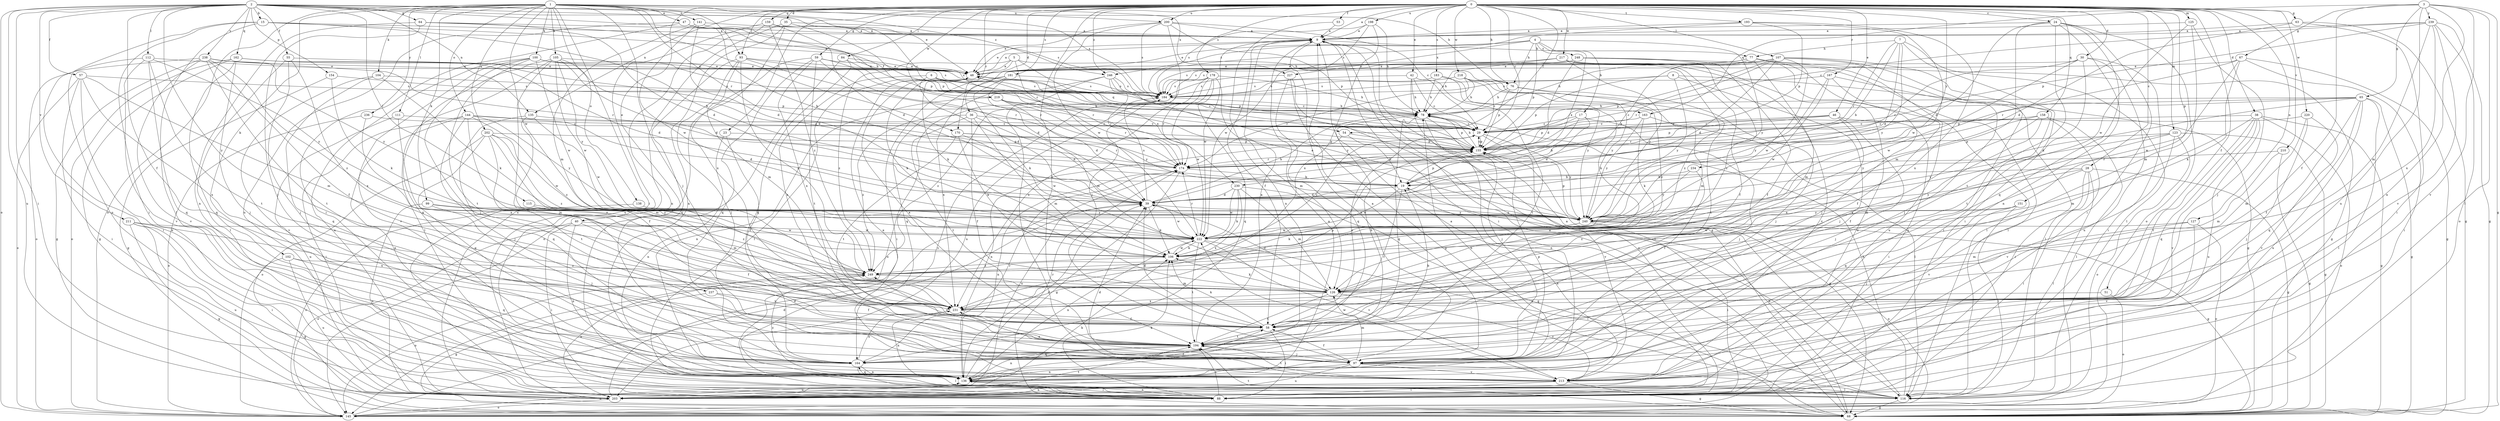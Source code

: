 strict digraph  {
0;
1;
2;
3;
4;
5;
6;
7;
8;
9;
15;
17;
19;
23;
24;
28;
29;
30;
35;
36;
38;
39;
40;
42;
46;
47;
48;
51;
53;
54;
55;
57;
58;
59;
63;
64;
65;
67;
68;
76;
77;
78;
84;
88;
93;
97;
99;
100;
102;
104;
105;
106;
107;
111;
112;
115;
116;
123;
125;
126;
127;
135;
136;
138;
141;
144;
145;
151;
154;
155;
158;
159;
162;
163;
164;
167;
170;
174;
178;
181;
183;
184;
193;
194;
198;
200;
202;
203;
210;
211;
213;
217;
218;
219;
220;
222;
227;
230;
231;
234;
236;
237;
238;
239;
240;
246;
248;
249;
0 -> 9  [label=a];
0 -> 23  [label=c];
0 -> 24  [label=c];
0 -> 28  [label=c];
0 -> 29  [label=c];
0 -> 30  [label=d];
0 -> 35  [label=d];
0 -> 36  [label=d];
0 -> 38  [label=d];
0 -> 40  [label=e];
0 -> 42  [label=e];
0 -> 46  [label=e];
0 -> 51  [label=f];
0 -> 53  [label=f];
0 -> 54  [label=f];
0 -> 59  [label=g];
0 -> 63  [label=g];
0 -> 76  [label=h];
0 -> 84  [label=i];
0 -> 93  [label=j];
0 -> 107  [label=l];
0 -> 123  [label=m];
0 -> 125  [label=m];
0 -> 127  [label=n];
0 -> 135  [label=n];
0 -> 151  [label=p];
0 -> 158  [label=q];
0 -> 159  [label=q];
0 -> 167  [label=r];
0 -> 170  [label=r];
0 -> 178  [label=s];
0 -> 181  [label=s];
0 -> 183  [label=s];
0 -> 193  [label=t];
0 -> 194  [label=t];
0 -> 198  [label=u];
0 -> 200  [label=u];
0 -> 210  [label=v];
0 -> 217  [label=w];
0 -> 218  [label=w];
0 -> 219  [label=w];
0 -> 220  [label=w];
0 -> 234  [label=y];
0 -> 246  [label=z];
1 -> 47  [label=e];
1 -> 88  [label=i];
1 -> 93  [label=j];
1 -> 97  [label=j];
1 -> 99  [label=k];
1 -> 100  [label=k];
1 -> 102  [label=k];
1 -> 104  [label=k];
1 -> 105  [label=k];
1 -> 111  [label=l];
1 -> 138  [label=o];
1 -> 141  [label=o];
1 -> 144  [label=o];
1 -> 145  [label=o];
1 -> 170  [label=r];
1 -> 174  [label=r];
1 -> 184  [label=s];
1 -> 200  [label=u];
1 -> 202  [label=u];
1 -> 222  [label=w];
1 -> 227  [label=x];
1 -> 236  [label=y];
2 -> 15  [label=b];
2 -> 29  [label=c];
2 -> 48  [label=e];
2 -> 54  [label=f];
2 -> 55  [label=f];
2 -> 57  [label=f];
2 -> 58  [label=f];
2 -> 64  [label=g];
2 -> 76  [label=h];
2 -> 88  [label=i];
2 -> 112  [label=l];
2 -> 115  [label=l];
2 -> 135  [label=n];
2 -> 145  [label=o];
2 -> 154  [label=p];
2 -> 162  [label=q];
2 -> 203  [label=u];
2 -> 211  [label=v];
2 -> 237  [label=y];
2 -> 238  [label=y];
2 -> 246  [label=z];
3 -> 58  [label=f];
3 -> 65  [label=g];
3 -> 67  [label=g];
3 -> 68  [label=g];
3 -> 116  [label=l];
3 -> 136  [label=n];
3 -> 163  [label=q];
3 -> 203  [label=u];
3 -> 213  [label=v];
3 -> 239  [label=y];
4 -> 17  [label=b];
4 -> 48  [label=e];
4 -> 76  [label=h];
4 -> 155  [label=p];
4 -> 227  [label=x];
4 -> 230  [label=x];
4 -> 240  [label=y];
4 -> 246  [label=z];
4 -> 248  [label=z];
5 -> 48  [label=e];
5 -> 76  [label=h];
5 -> 106  [label=k];
5 -> 155  [label=p];
5 -> 230  [label=x];
5 -> 249  [label=z];
6 -> 29  [label=c];
6 -> 39  [label=d];
6 -> 163  [label=q];
6 -> 184  [label=s];
6 -> 231  [label=x];
7 -> 19  [label=b];
7 -> 39  [label=d];
7 -> 77  [label=h];
7 -> 88  [label=i];
7 -> 116  [label=l];
7 -> 174  [label=r];
7 -> 240  [label=y];
8 -> 68  [label=g];
8 -> 97  [label=j];
8 -> 155  [label=p];
8 -> 184  [label=s];
8 -> 240  [label=y];
9 -> 48  [label=e];
9 -> 58  [label=f];
9 -> 68  [label=g];
9 -> 77  [label=h];
9 -> 88  [label=i];
9 -> 136  [label=n];
9 -> 222  [label=w];
15 -> 9  [label=a];
15 -> 19  [label=b];
15 -> 78  [label=h];
15 -> 88  [label=i];
15 -> 116  [label=l];
15 -> 203  [label=u];
17 -> 19  [label=b];
17 -> 29  [label=c];
17 -> 39  [label=d];
17 -> 97  [label=j];
17 -> 155  [label=p];
19 -> 39  [label=d];
19 -> 58  [label=f];
19 -> 136  [label=n];
19 -> 155  [label=p];
19 -> 222  [label=w];
23 -> 58  [label=f];
23 -> 136  [label=n];
23 -> 155  [label=p];
24 -> 9  [label=a];
24 -> 39  [label=d];
24 -> 88  [label=i];
24 -> 126  [label=m];
24 -> 136  [label=n];
24 -> 145  [label=o];
24 -> 164  [label=q];
24 -> 194  [label=t];
28 -> 19  [label=b];
28 -> 68  [label=g];
28 -> 88  [label=i];
28 -> 116  [label=l];
28 -> 164  [label=q];
28 -> 213  [label=v];
28 -> 240  [label=y];
29 -> 155  [label=p];
29 -> 213  [label=v];
29 -> 240  [label=y];
30 -> 48  [label=e];
30 -> 88  [label=i];
30 -> 174  [label=r];
30 -> 194  [label=t];
30 -> 203  [label=u];
30 -> 222  [label=w];
35 -> 9  [label=a];
35 -> 136  [label=n];
35 -> 155  [label=p];
35 -> 203  [label=u];
35 -> 231  [label=x];
36 -> 29  [label=c];
36 -> 39  [label=d];
36 -> 58  [label=f];
36 -> 126  [label=m];
36 -> 194  [label=t];
36 -> 249  [label=z];
38 -> 29  [label=c];
38 -> 68  [label=g];
38 -> 126  [label=m];
38 -> 145  [label=o];
38 -> 164  [label=q];
38 -> 194  [label=t];
38 -> 203  [label=u];
38 -> 213  [label=v];
39 -> 78  [label=h];
39 -> 106  [label=k];
39 -> 184  [label=s];
39 -> 222  [label=w];
39 -> 240  [label=y];
40 -> 58  [label=f];
40 -> 88  [label=i];
40 -> 136  [label=n];
40 -> 145  [label=o];
40 -> 222  [label=w];
42 -> 29  [label=c];
42 -> 78  [label=h];
42 -> 145  [label=o];
42 -> 184  [label=s];
42 -> 194  [label=t];
46 -> 29  [label=c];
46 -> 88  [label=i];
46 -> 97  [label=j];
46 -> 155  [label=p];
46 -> 174  [label=r];
46 -> 231  [label=x];
47 -> 9  [label=a];
47 -> 88  [label=i];
47 -> 155  [label=p];
47 -> 184  [label=s];
47 -> 203  [label=u];
48 -> 9  [label=a];
48 -> 106  [label=k];
48 -> 116  [label=l];
48 -> 184  [label=s];
51 -> 145  [label=o];
51 -> 231  [label=x];
53 -> 9  [label=a];
53 -> 136  [label=n];
54 -> 19  [label=b];
54 -> 136  [label=n];
54 -> 155  [label=p];
55 -> 48  [label=e];
55 -> 97  [label=j];
55 -> 116  [label=l];
55 -> 231  [label=x];
57 -> 88  [label=i];
57 -> 126  [label=m];
57 -> 136  [label=n];
57 -> 145  [label=o];
57 -> 184  [label=s];
57 -> 231  [label=x];
58 -> 29  [label=c];
58 -> 39  [label=d];
58 -> 88  [label=i];
58 -> 106  [label=k];
58 -> 194  [label=t];
59 -> 39  [label=d];
59 -> 48  [label=e];
59 -> 145  [label=o];
59 -> 164  [label=q];
59 -> 174  [label=r];
59 -> 194  [label=t];
59 -> 231  [label=x];
63 -> 9  [label=a];
63 -> 39  [label=d];
63 -> 68  [label=g];
63 -> 88  [label=i];
64 -> 9  [label=a];
64 -> 39  [label=d];
64 -> 48  [label=e];
64 -> 97  [label=j];
64 -> 136  [label=n];
65 -> 29  [label=c];
65 -> 39  [label=d];
65 -> 58  [label=f];
65 -> 68  [label=g];
65 -> 78  [label=h];
65 -> 116  [label=l];
65 -> 155  [label=p];
65 -> 164  [label=q];
65 -> 203  [label=u];
67 -> 48  [label=e];
67 -> 68  [label=g];
67 -> 88  [label=i];
67 -> 106  [label=k];
67 -> 174  [label=r];
67 -> 222  [label=w];
68 -> 9  [label=a];
68 -> 19  [label=b];
68 -> 194  [label=t];
76 -> 78  [label=h];
76 -> 97  [label=j];
76 -> 126  [label=m];
76 -> 155  [label=p];
77 -> 19  [label=b];
77 -> 48  [label=e];
77 -> 68  [label=g];
77 -> 97  [label=j];
77 -> 126  [label=m];
77 -> 184  [label=s];
77 -> 203  [label=u];
78 -> 29  [label=c];
78 -> 48  [label=e];
78 -> 97  [label=j];
78 -> 136  [label=n];
78 -> 155  [label=p];
78 -> 164  [label=q];
84 -> 48  [label=e];
84 -> 88  [label=i];
84 -> 164  [label=q];
84 -> 174  [label=r];
88 -> 9  [label=a];
88 -> 106  [label=k];
88 -> 136  [label=n];
88 -> 184  [label=s];
88 -> 194  [label=t];
93 -> 48  [label=e];
93 -> 97  [label=j];
93 -> 126  [label=m];
93 -> 164  [label=q];
93 -> 174  [label=r];
93 -> 184  [label=s];
93 -> 249  [label=z];
97 -> 9  [label=a];
97 -> 58  [label=f];
97 -> 116  [label=l];
97 -> 126  [label=m];
97 -> 136  [label=n];
97 -> 155  [label=p];
97 -> 203  [label=u];
97 -> 213  [label=v];
97 -> 231  [label=x];
99 -> 97  [label=j];
99 -> 203  [label=u];
99 -> 240  [label=y];
99 -> 249  [label=z];
100 -> 29  [label=c];
100 -> 48  [label=e];
100 -> 97  [label=j];
100 -> 184  [label=s];
100 -> 194  [label=t];
100 -> 203  [label=u];
100 -> 213  [label=v];
100 -> 222  [label=w];
102 -> 68  [label=g];
102 -> 164  [label=q];
102 -> 203  [label=u];
102 -> 249  [label=z];
104 -> 106  [label=k];
104 -> 164  [label=q];
104 -> 184  [label=s];
104 -> 213  [label=v];
105 -> 19  [label=b];
105 -> 39  [label=d];
105 -> 48  [label=e];
105 -> 97  [label=j];
105 -> 116  [label=l];
105 -> 164  [label=q];
105 -> 222  [label=w];
105 -> 240  [label=y];
106 -> 29  [label=c];
106 -> 222  [label=w];
106 -> 249  [label=z];
107 -> 39  [label=d];
107 -> 48  [label=e];
107 -> 78  [label=h];
107 -> 88  [label=i];
107 -> 97  [label=j];
107 -> 155  [label=p];
107 -> 174  [label=r];
107 -> 203  [label=u];
107 -> 222  [label=w];
111 -> 29  [label=c];
111 -> 203  [label=u];
111 -> 231  [label=x];
112 -> 48  [label=e];
112 -> 88  [label=i];
112 -> 164  [label=q];
112 -> 194  [label=t];
112 -> 213  [label=v];
112 -> 240  [label=y];
115 -> 126  [label=m];
115 -> 240  [label=y];
116 -> 9  [label=a];
116 -> 68  [label=g];
116 -> 78  [label=h];
123 -> 68  [label=g];
123 -> 126  [label=m];
123 -> 145  [label=o];
123 -> 155  [label=p];
123 -> 213  [label=v];
123 -> 240  [label=y];
125 -> 9  [label=a];
125 -> 97  [label=j];
125 -> 126  [label=m];
125 -> 222  [label=w];
126 -> 39  [label=d];
126 -> 106  [label=k];
126 -> 194  [label=t];
126 -> 213  [label=v];
126 -> 231  [label=x];
127 -> 126  [label=m];
127 -> 145  [label=o];
127 -> 213  [label=v];
127 -> 222  [label=w];
135 -> 29  [label=c];
135 -> 58  [label=f];
135 -> 164  [label=q];
135 -> 222  [label=w];
136 -> 39  [label=d];
136 -> 58  [label=f];
136 -> 78  [label=h];
136 -> 88  [label=i];
136 -> 116  [label=l];
136 -> 164  [label=q];
136 -> 174  [label=r];
136 -> 203  [label=u];
136 -> 249  [label=z];
138 -> 145  [label=o];
138 -> 240  [label=y];
141 -> 9  [label=a];
141 -> 19  [label=b];
141 -> 39  [label=d];
141 -> 126  [label=m];
141 -> 222  [label=w];
144 -> 29  [label=c];
144 -> 39  [label=d];
144 -> 88  [label=i];
144 -> 97  [label=j];
144 -> 136  [label=n];
144 -> 231  [label=x];
144 -> 240  [label=y];
144 -> 249  [label=z];
145 -> 39  [label=d];
145 -> 136  [label=n];
151 -> 97  [label=j];
151 -> 116  [label=l];
151 -> 240  [label=y];
151 -> 249  [label=z];
154 -> 68  [label=g];
154 -> 106  [label=k];
154 -> 184  [label=s];
155 -> 29  [label=c];
155 -> 68  [label=g];
155 -> 78  [label=h];
155 -> 174  [label=r];
158 -> 29  [label=c];
158 -> 58  [label=f];
158 -> 88  [label=i];
158 -> 116  [label=l];
158 -> 231  [label=x];
158 -> 240  [label=y];
159 -> 9  [label=a];
159 -> 39  [label=d];
159 -> 136  [label=n];
159 -> 203  [label=u];
159 -> 249  [label=z];
162 -> 39  [label=d];
162 -> 48  [label=e];
162 -> 68  [label=g];
162 -> 97  [label=j];
162 -> 145  [label=o];
162 -> 155  [label=p];
162 -> 164  [label=q];
163 -> 29  [label=c];
163 -> 106  [label=k];
163 -> 116  [label=l];
163 -> 240  [label=y];
164 -> 116  [label=l];
164 -> 136  [label=n];
164 -> 174  [label=r];
164 -> 231  [label=x];
167 -> 58  [label=f];
167 -> 116  [label=l];
167 -> 184  [label=s];
167 -> 222  [label=w];
167 -> 240  [label=y];
170 -> 106  [label=k];
170 -> 155  [label=p];
170 -> 174  [label=r];
170 -> 194  [label=t];
170 -> 222  [label=w];
174 -> 19  [label=b];
174 -> 68  [label=g];
174 -> 136  [label=n];
174 -> 203  [label=u];
178 -> 78  [label=h];
178 -> 126  [label=m];
178 -> 164  [label=q];
178 -> 174  [label=r];
178 -> 184  [label=s];
178 -> 203  [label=u];
178 -> 222  [label=w];
178 -> 231  [label=x];
181 -> 88  [label=i];
181 -> 106  [label=k];
181 -> 126  [label=m];
181 -> 164  [label=q];
181 -> 184  [label=s];
183 -> 78  [label=h];
183 -> 106  [label=k];
183 -> 184  [label=s];
183 -> 240  [label=y];
184 -> 78  [label=h];
184 -> 145  [label=o];
184 -> 249  [label=z];
193 -> 9  [label=a];
193 -> 155  [label=p];
193 -> 184  [label=s];
193 -> 222  [label=w];
193 -> 231  [label=x];
194 -> 9  [label=a];
194 -> 19  [label=b];
194 -> 48  [label=e];
194 -> 78  [label=h];
194 -> 97  [label=j];
194 -> 136  [label=n];
194 -> 164  [label=q];
194 -> 249  [label=z];
198 -> 9  [label=a];
198 -> 78  [label=h];
198 -> 184  [label=s];
198 -> 222  [label=w];
198 -> 231  [label=x];
200 -> 9  [label=a];
200 -> 29  [label=c];
200 -> 48  [label=e];
200 -> 97  [label=j];
200 -> 155  [label=p];
200 -> 184  [label=s];
200 -> 222  [label=w];
202 -> 126  [label=m];
202 -> 145  [label=o];
202 -> 155  [label=p];
202 -> 164  [label=q];
202 -> 194  [label=t];
202 -> 222  [label=w];
202 -> 249  [label=z];
203 -> 9  [label=a];
203 -> 39  [label=d];
203 -> 106  [label=k];
203 -> 145  [label=o];
203 -> 194  [label=t];
210 -> 68  [label=g];
210 -> 126  [label=m];
210 -> 174  [label=r];
211 -> 68  [label=g];
211 -> 88  [label=i];
211 -> 203  [label=u];
211 -> 222  [label=w];
211 -> 231  [label=x];
213 -> 39  [label=d];
213 -> 48  [label=e];
213 -> 68  [label=g];
213 -> 88  [label=i];
213 -> 194  [label=t];
213 -> 203  [label=u];
213 -> 222  [label=w];
217 -> 48  [label=e];
217 -> 58  [label=f];
217 -> 78  [label=h];
217 -> 116  [label=l];
217 -> 184  [label=s];
217 -> 203  [label=u];
217 -> 213  [label=v];
217 -> 240  [label=y];
217 -> 249  [label=z];
218 -> 29  [label=c];
218 -> 78  [label=h];
218 -> 174  [label=r];
218 -> 184  [label=s];
218 -> 194  [label=t];
218 -> 240  [label=y];
218 -> 249  [label=z];
219 -> 39  [label=d];
219 -> 78  [label=h];
219 -> 136  [label=n];
219 -> 174  [label=r];
219 -> 240  [label=y];
220 -> 29  [label=c];
220 -> 97  [label=j];
220 -> 126  [label=m];
220 -> 213  [label=v];
222 -> 106  [label=k];
222 -> 116  [label=l];
222 -> 136  [label=n];
222 -> 174  [label=r];
222 -> 194  [label=t];
222 -> 213  [label=v];
227 -> 68  [label=g];
227 -> 116  [label=l];
227 -> 164  [label=q];
227 -> 184  [label=s];
230 -> 39  [label=d];
230 -> 68  [label=g];
230 -> 106  [label=k];
230 -> 126  [label=m];
230 -> 222  [label=w];
230 -> 231  [label=x];
231 -> 58  [label=f];
231 -> 136  [label=n];
231 -> 155  [label=p];
234 -> 19  [label=b];
234 -> 58  [label=f];
234 -> 240  [label=y];
236 -> 29  [label=c];
236 -> 145  [label=o];
236 -> 231  [label=x];
237 -> 58  [label=f];
237 -> 68  [label=g];
237 -> 231  [label=x];
238 -> 48  [label=e];
238 -> 58  [label=f];
238 -> 68  [label=g];
238 -> 145  [label=o];
238 -> 174  [label=r];
238 -> 194  [label=t];
238 -> 213  [label=v];
238 -> 240  [label=y];
238 -> 249  [label=z];
239 -> 9  [label=a];
239 -> 29  [label=c];
239 -> 68  [label=g];
239 -> 126  [label=m];
239 -> 145  [label=o];
239 -> 155  [label=p];
239 -> 213  [label=v];
239 -> 231  [label=x];
240 -> 48  [label=e];
240 -> 68  [label=g];
240 -> 88  [label=i];
240 -> 106  [label=k];
240 -> 145  [label=o];
240 -> 155  [label=p];
240 -> 222  [label=w];
246 -> 29  [label=c];
246 -> 174  [label=r];
246 -> 184  [label=s];
246 -> 213  [label=v];
246 -> 231  [label=x];
246 -> 240  [label=y];
248 -> 39  [label=d];
248 -> 48  [label=e];
248 -> 58  [label=f];
248 -> 116  [label=l];
248 -> 184  [label=s];
248 -> 249  [label=z];
249 -> 126  [label=m];
249 -> 145  [label=o];
249 -> 203  [label=u];
}
